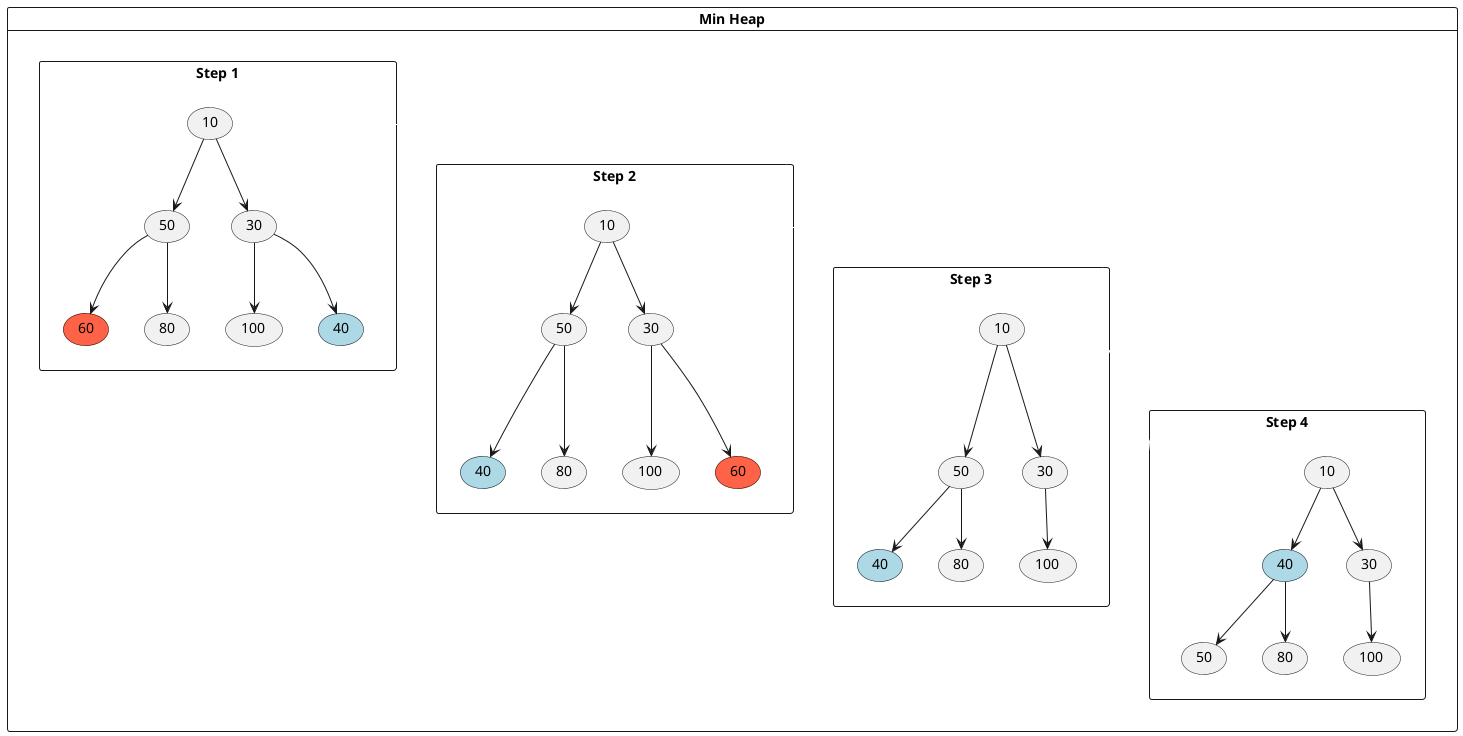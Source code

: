 @startuml

card "Min Heap" {
    rectangle "Step 1" as r1 {
        usecase "10" as t1n1
        usecase "50" as t1n2
        usecase "30" as t1n3
        usecase "60" as t1n4 #tomato
        usecase "80" as t1n5
        usecase "100" as t1n6
        usecase "40" as t1n7 #lightblue

        t1n1 -d-> t1n2
        t1n1 -d-> t1n3

        t1n2 -d-> t1n4
        t1n2 -d-> t1n5

        t1n3 -d-> t1n6
        t1n3 -d-> t1n7
    }

    rectangle "Step 2" as r2 {
        usecase "10" as t2n1
        usecase "50" as t2n2
        usecase "30" as t2n3
        usecase "40" as t2n4 #lightblue
        usecase "80" as t2n5
        usecase "100" as t2n6
        usecase "60" as t2n7 #tomato

        t2n1 -d-> t2n2
        t2n1 -d-> t2n3

        t2n2 -d-> t2n4
        t2n2 -d-> t2n5

        t2n3 -d-> t2n6
        t2n3 -d-> t2n7
    }

    rectangle "Step 3" as r3 {
        usecase "10" as t3n1
        usecase "50" as t3n2
        usecase "30" as t3n3
        usecase "40" as t3n4 #lightblue
        usecase "80" as t3n5
        usecase "100" as t3n6

        t3n1 -d-> t3n2
        t3n1 -d-> t3n3

        t3n2 -d-> t3n4
        t3n2 -d-> t3n5

        t3n3 -d-> t3n6
    }

    rectangle "Step 4" as r4 {
        usecase "10" as t4n1
        usecase "40" as t4n2 #lightblue
        usecase "30" as t4n3
        usecase "50" as t4n4
        usecase "80" as t4n5
        usecase "100" as t4n6

        t4n1 -d-> t4n2
        t4n1 -d-> t4n3

        t4n2 -d-> t4n4
        t4n2 -d-> t4n5

        t4n3 -d-> t4n6
    }
    r1 --> r2 #white
    r2 --> r3 #white
    r3 --> r4 #white
}

@enduml